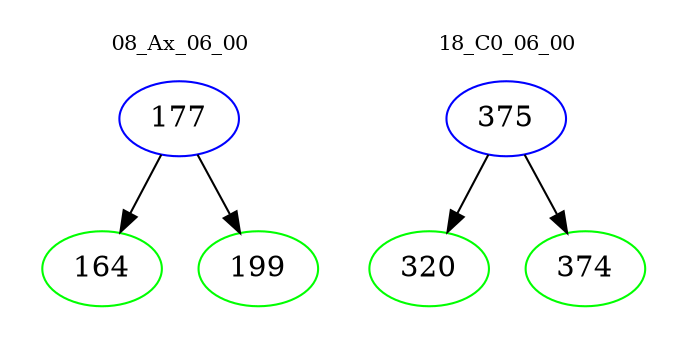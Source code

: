 digraph{
subgraph cluster_0 {
color = white
label = "08_Ax_06_00";
fontsize=10;
T0_177 [label="177", color="blue"]
T0_177 -> T0_164 [color="black"]
T0_164 [label="164", color="green"]
T0_177 -> T0_199 [color="black"]
T0_199 [label="199", color="green"]
}
subgraph cluster_1 {
color = white
label = "18_C0_06_00";
fontsize=10;
T1_375 [label="375", color="blue"]
T1_375 -> T1_320 [color="black"]
T1_320 [label="320", color="green"]
T1_375 -> T1_374 [color="black"]
T1_374 [label="374", color="green"]
}
}
